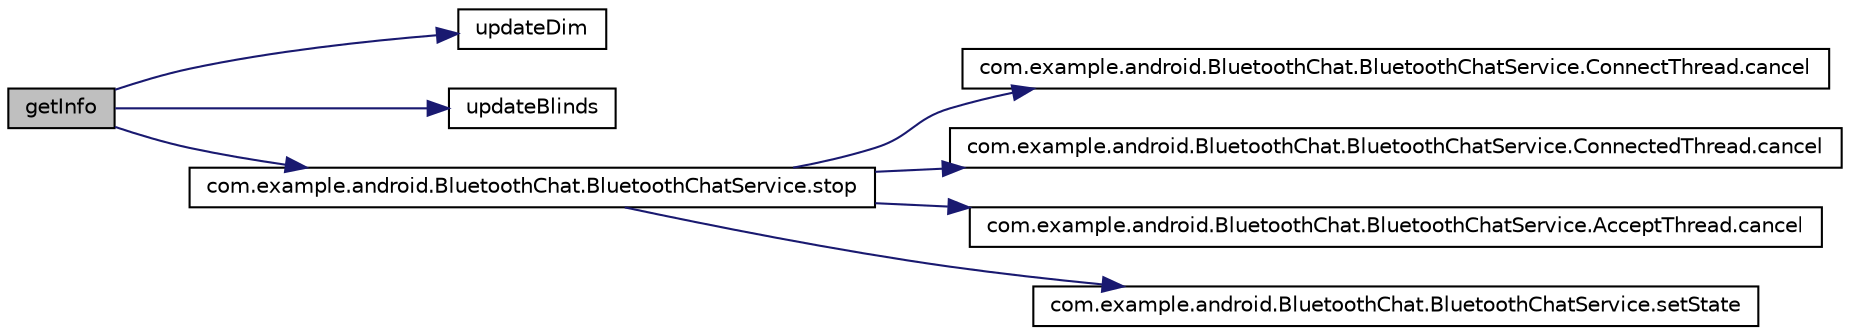 digraph G
{
  edge [fontname="Helvetica",fontsize="10",labelfontname="Helvetica",labelfontsize="10"];
  node [fontname="Helvetica",fontsize="10",shape=record];
  rankdir="LR";
  Node1 [label="getInfo",height=0.2,width=0.4,color="black", fillcolor="grey75", style="filled" fontcolor="black"];
  Node1 -> Node2 [color="midnightblue",fontsize="10",style="solid",fontname="Helvetica"];
  Node2 [label="updateDim",height=0.2,width=0.4,color="black", fillcolor="white", style="filled",URL="$classcom_1_1example_1_1android_1_1_bluetooth_chat_1_1_l_a_s_a_r_control.html#ab4704f4dc963fbe366442390a52df041"];
  Node1 -> Node3 [color="midnightblue",fontsize="10",style="solid",fontname="Helvetica"];
  Node3 [label="updateBlinds",height=0.2,width=0.4,color="black", fillcolor="white", style="filled",URL="$classcom_1_1example_1_1android_1_1_bluetooth_chat_1_1_l_a_s_a_r_control.html#a6901587f25cd87fc5b259ac4685dff18"];
  Node1 -> Node4 [color="midnightblue",fontsize="10",style="solid",fontname="Helvetica"];
  Node4 [label="com.example.android.BluetoothChat.BluetoothChatService.stop",height=0.2,width=0.4,color="black", fillcolor="white", style="filled",URL="$classcom_1_1example_1_1android_1_1_bluetooth_chat_1_1_bluetooth_chat_service.html#a4bcef6dec76484d625984ace718f36fd"];
  Node4 -> Node5 [color="midnightblue",fontsize="10",style="solid",fontname="Helvetica"];
  Node5 [label="com.example.android.BluetoothChat.BluetoothChatService.ConnectThread.cancel",height=0.2,width=0.4,color="black", fillcolor="white", style="filled",URL="$classcom_1_1example_1_1android_1_1_bluetooth_chat_1_1_bluetooth_chat_service_1_1_connect_thread.html#a02d5fa6b14e221f3012a794b905be166"];
  Node4 -> Node6 [color="midnightblue",fontsize="10",style="solid",fontname="Helvetica"];
  Node6 [label="com.example.android.BluetoothChat.BluetoothChatService.ConnectedThread.cancel",height=0.2,width=0.4,color="black", fillcolor="white", style="filled",URL="$classcom_1_1example_1_1android_1_1_bluetooth_chat_1_1_bluetooth_chat_service_1_1_connected_thread.html#a02d5fa6b14e221f3012a794b905be166"];
  Node4 -> Node7 [color="midnightblue",fontsize="10",style="solid",fontname="Helvetica"];
  Node7 [label="com.example.android.BluetoothChat.BluetoothChatService.AcceptThread.cancel",height=0.2,width=0.4,color="black", fillcolor="white", style="filled",URL="$classcom_1_1example_1_1android_1_1_bluetooth_chat_1_1_bluetooth_chat_service_1_1_accept_thread.html#a02d5fa6b14e221f3012a794b905be166"];
  Node4 -> Node8 [color="midnightblue",fontsize="10",style="solid",fontname="Helvetica"];
  Node8 [label="com.example.android.BluetoothChat.BluetoothChatService.setState",height=0.2,width=0.4,color="black", fillcolor="white", style="filled",URL="$classcom_1_1example_1_1android_1_1_bluetooth_chat_1_1_bluetooth_chat_service.html#a09b77b92fc6c880860a3dbf4ab21e36c"];
}
